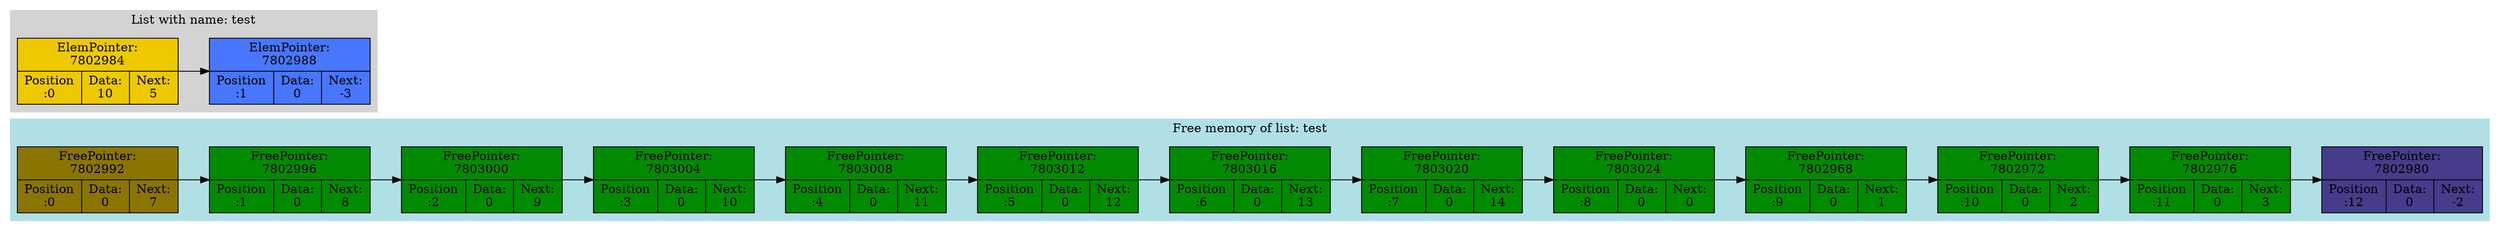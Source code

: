 digraph G{
subgraph clustermem {
style=filled;
color=powderblue;
f0 [shape=record, label="FreePointer:\n7802992 | {Position\n:0 | Data:\n0 | Next:\n7}",style="filled",fillcolor="gold4"];
f0->f1
f1 [shape=record, label="FreePointer:\n7802996 | {Position\n:1 | Data:\n0 | Next:\n8}",style="filled",fillcolor="green4"];
f1->f2
f2 [shape=record, label="FreePointer:\n7803000 | {Position\n:2 | Data:\n0 | Next:\n9}",style="filled",fillcolor="green4"];
f2->f3
f3 [shape=record, label="FreePointer:\n7803004 | {Position\n:3 | Data:\n0 | Next:\n10}",style="filled",fillcolor="green4"];
f3->f4
f4 [shape=record, label="FreePointer:\n7803008 | {Position\n:4 | Data:\n0 | Next:\n11}",style="filled",fillcolor="green4"];
f4->f5
f5 [shape=record, label="FreePointer:\n7803012 | {Position\n:5 | Data:\n0 | Next:\n12}",style="filled",fillcolor="green4"];
f5->f6
f6 [shape=record, label="FreePointer:\n7803016 | {Position\n:6 | Data:\n0 | Next:\n13}",style="filled",fillcolor="green4"];
f6->f7
f7 [shape=record, label="FreePointer:\n7803020 | {Position\n:7 | Data:\n0 | Next:\n14}",style="filled",fillcolor="green4"];
f7->f8
f8 [shape=record, label="FreePointer:\n7803024 | {Position\n:8 | Data:\n0 | Next:\n0}",style="filled",fillcolor="green4"];
f8->f9
f9 [shape=record, label="FreePointer:\n7802968 | {Position\n:9 | Data:\n0 | Next:\n1}",style="filled",fillcolor="green4"];
f9->f10
f10 [shape=record, label="FreePointer:\n7802972 | {Position\n:10 | Data:\n0 | Next:\n2}",style="filled",fillcolor="green4"];
f10->f11
f11 [shape=record, label="FreePointer:\n7802976 | {Position\n:11 | Data:\n0 | Next:\n3}",style="filled",fillcolor="green4"];
f11->f12
f12 [shape=record, label="FreePointer:\n7802980 | {Position\n:12 | Data:\n0 | Next:\n-2}",style="filled",fillcolor="slateblue4"];
label = "Free memory of list: test"}
rankdir=LR;
subgraph clusterlist {
style=filled;
color=lightgrey;
0 [shape=record, label="ElemPointer:\n7802984 | {Position\n:0 | Data:\n10 | Next:\n5}",style="filled",fillcolor="gold2"];
0->1
1 [shape=record, label="ElemPointer:\n7802988 | {Position\n:1 | Data:\n0 | Next:\n-3}",style="filled",fillcolor="royalblue1"];
label = "List with name: test"}
}
